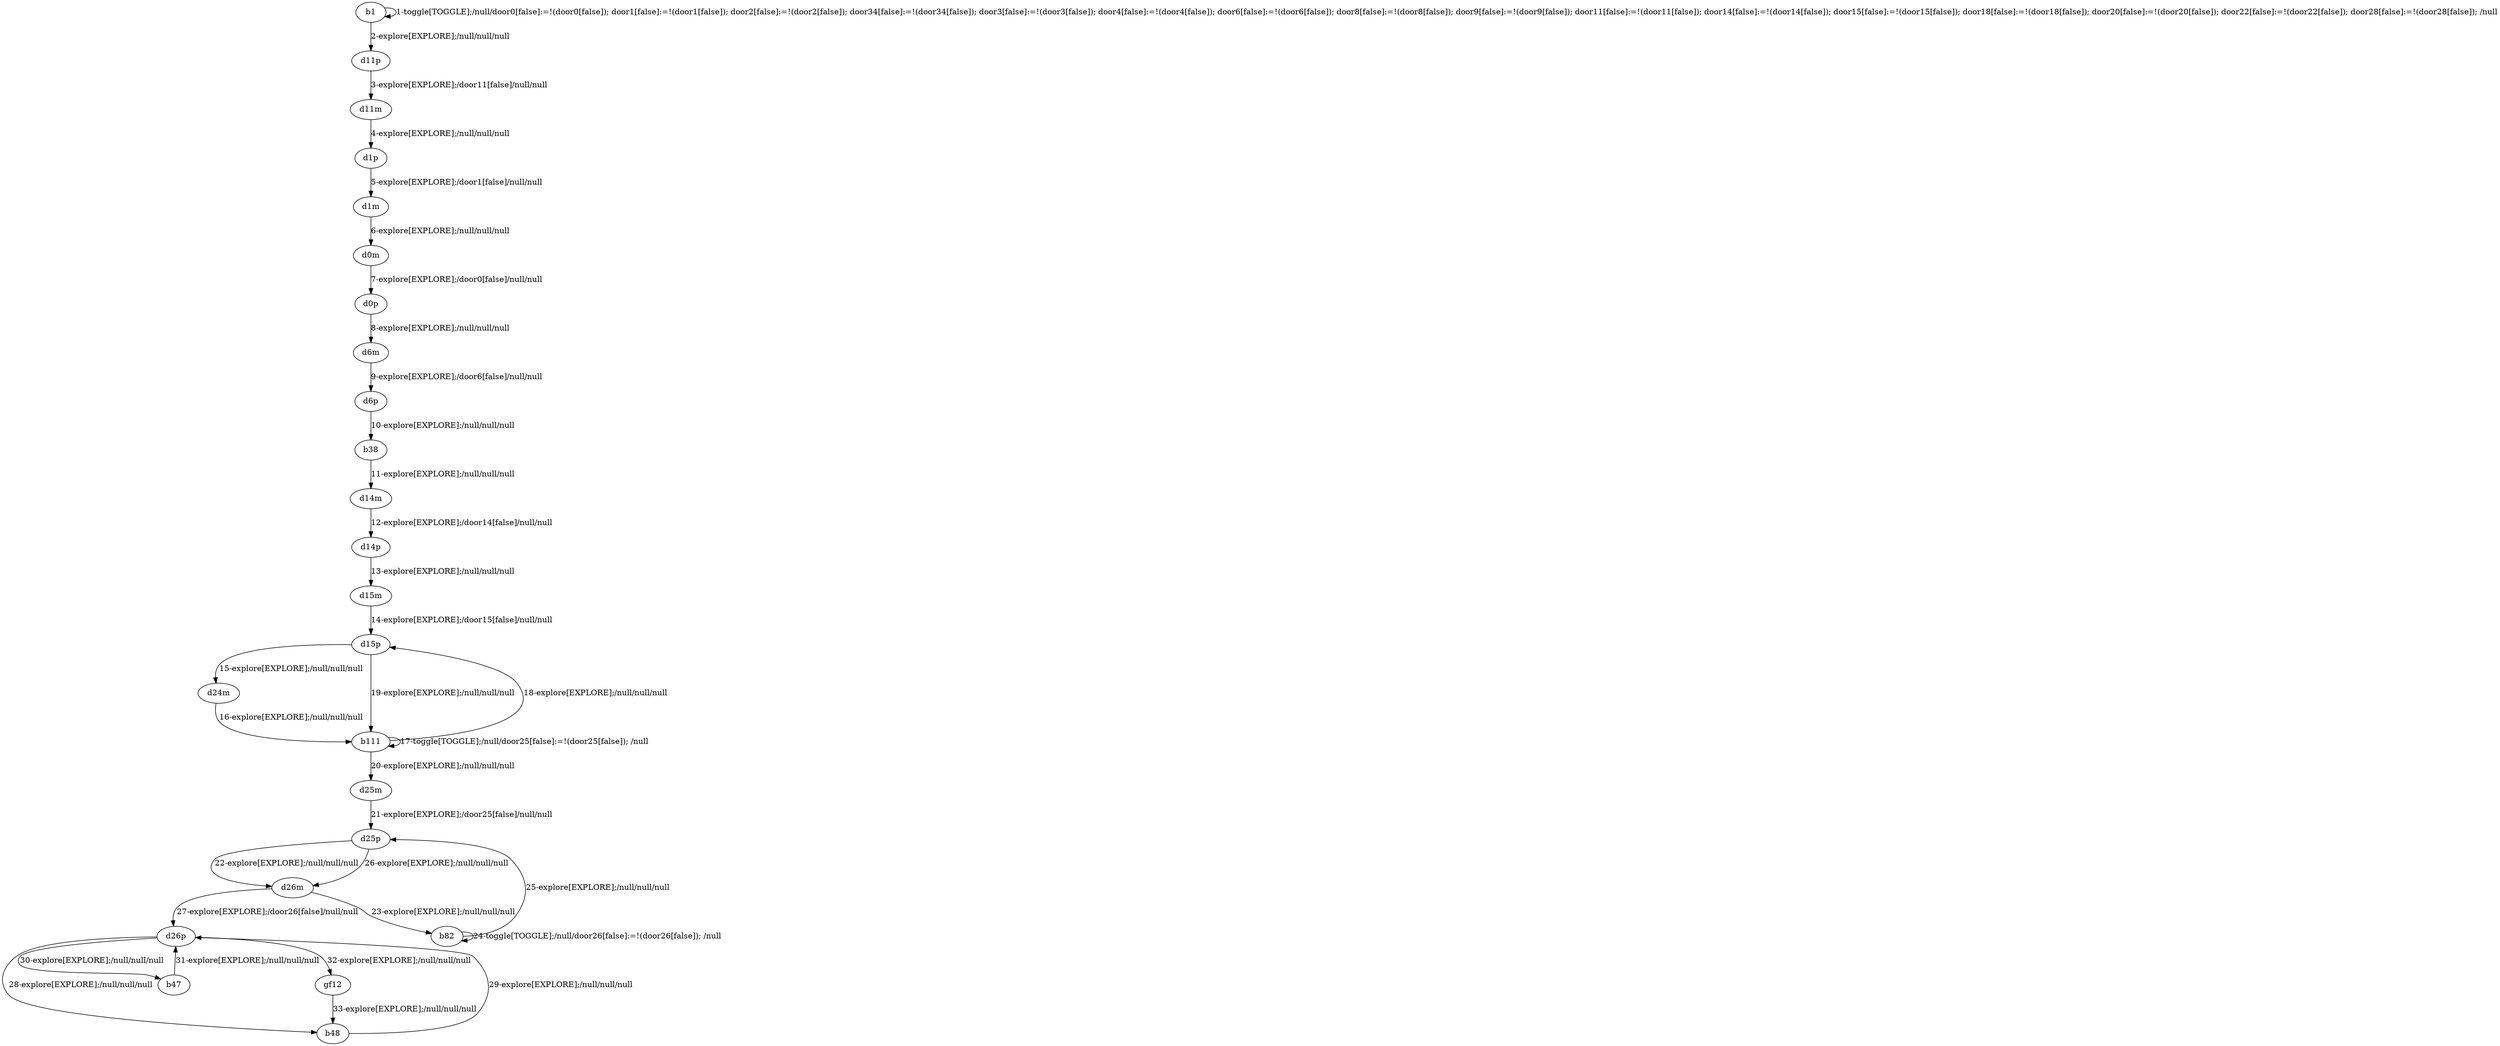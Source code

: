 # Total number of goals covered by this test: 1
# gf12 --> b48

digraph g {
"b1" -> "b1" [label = "1-toggle[TOGGLE];/null/door0[false]:=!(door0[false]); door1[false]:=!(door1[false]); door2[false]:=!(door2[false]); door34[false]:=!(door34[false]); door3[false]:=!(door3[false]); door4[false]:=!(door4[false]); door6[false]:=!(door6[false]); door8[false]:=!(door8[false]); door9[false]:=!(door9[false]); door11[false]:=!(door11[false]); door14[false]:=!(door14[false]); door15[false]:=!(door15[false]); door18[false]:=!(door18[false]); door20[false]:=!(door20[false]); door22[false]:=!(door22[false]); door28[false]:=!(door28[false]); /null"];
"b1" -> "d11p" [label = "2-explore[EXPLORE];/null/null/null"];
"d11p" -> "d11m" [label = "3-explore[EXPLORE];/door11[false]/null/null"];
"d11m" -> "d1p" [label = "4-explore[EXPLORE];/null/null/null"];
"d1p" -> "d1m" [label = "5-explore[EXPLORE];/door1[false]/null/null"];
"d1m" -> "d0m" [label = "6-explore[EXPLORE];/null/null/null"];
"d0m" -> "d0p" [label = "7-explore[EXPLORE];/door0[false]/null/null"];
"d0p" -> "d6m" [label = "8-explore[EXPLORE];/null/null/null"];
"d6m" -> "d6p" [label = "9-explore[EXPLORE];/door6[false]/null/null"];
"d6p" -> "b38" [label = "10-explore[EXPLORE];/null/null/null"];
"b38" -> "d14m" [label = "11-explore[EXPLORE];/null/null/null"];
"d14m" -> "d14p" [label = "12-explore[EXPLORE];/door14[false]/null/null"];
"d14p" -> "d15m" [label = "13-explore[EXPLORE];/null/null/null"];
"d15m" -> "d15p" [label = "14-explore[EXPLORE];/door15[false]/null/null"];
"d15p" -> "d24m" [label = "15-explore[EXPLORE];/null/null/null"];
"d24m" -> "b111" [label = "16-explore[EXPLORE];/null/null/null"];
"b111" -> "b111" [label = "17-toggle[TOGGLE];/null/door25[false]:=!(door25[false]); /null"];
"b111" -> "d15p" [label = "18-explore[EXPLORE];/null/null/null"];
"d15p" -> "b111" [label = "19-explore[EXPLORE];/null/null/null"];
"b111" -> "d25m" [label = "20-explore[EXPLORE];/null/null/null"];
"d25m" -> "d25p" [label = "21-explore[EXPLORE];/door25[false]/null/null"];
"d25p" -> "d26m" [label = "22-explore[EXPLORE];/null/null/null"];
"d26m" -> "b82" [label = "23-explore[EXPLORE];/null/null/null"];
"b82" -> "b82" [label = "24-toggle[TOGGLE];/null/door26[false]:=!(door26[false]); /null"];
"b82" -> "d25p" [label = "25-explore[EXPLORE];/null/null/null"];
"d25p" -> "d26m" [label = "26-explore[EXPLORE];/null/null/null"];
"d26m" -> "d26p" [label = "27-explore[EXPLORE];/door26[false]/null/null"];
"d26p" -> "b48" [label = "28-explore[EXPLORE];/null/null/null"];
"b48" -> "d26p" [label = "29-explore[EXPLORE];/null/null/null"];
"d26p" -> "b47" [label = "30-explore[EXPLORE];/null/null/null"];
"b47" -> "d26p" [label = "31-explore[EXPLORE];/null/null/null"];
"d26p" -> "gf12" [label = "32-explore[EXPLORE];/null/null/null"];
"gf12" -> "b48" [label = "33-explore[EXPLORE];/null/null/null"];
}